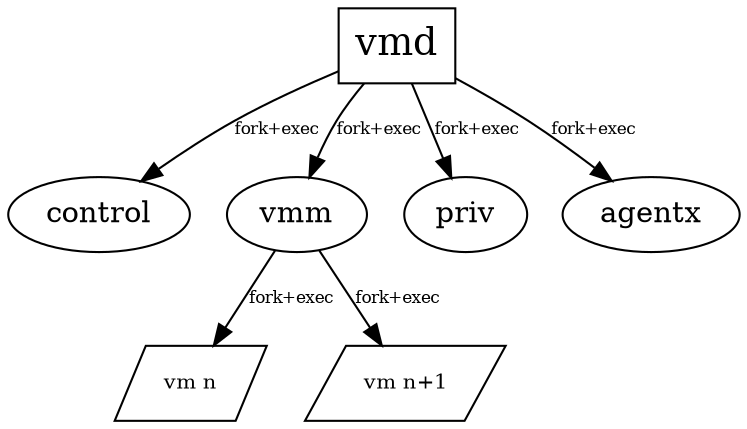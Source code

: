 digraph privsep_new1 {
    parent [shape=box, label="vmd", fontsize=18];
    control [shape=ellipse, label="control", fontsize=14];
    vmm [shape=ellipse, label="vmm", fontsize=14];
    priv [shape=ellipse, label="priv", fontsize=14];
    agentx [shape=ellipse, label="agentx", fontsize=14];
    vm1 [shape=parallelogram, label="vm n", fontsize=10];
    vm2 [shape=parallelogram, label="vm n+1", fontsize=10];

    parent -> { control, vmm, priv, agentx } [label="fork+exec", fontsize=8];
    vmm -> { vm1, vm2 } [label="fork+exec", fontsize=8];
}
